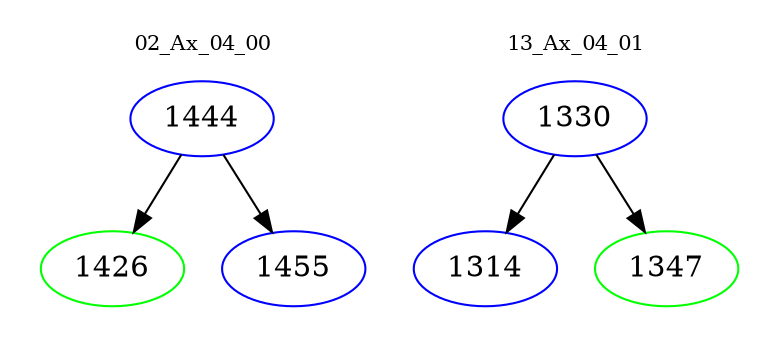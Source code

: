 digraph{
subgraph cluster_0 {
color = white
label = "02_Ax_04_00";
fontsize=10;
T0_1444 [label="1444", color="blue"]
T0_1444 -> T0_1426 [color="black"]
T0_1426 [label="1426", color="green"]
T0_1444 -> T0_1455 [color="black"]
T0_1455 [label="1455", color="blue"]
}
subgraph cluster_1 {
color = white
label = "13_Ax_04_01";
fontsize=10;
T1_1330 [label="1330", color="blue"]
T1_1330 -> T1_1314 [color="black"]
T1_1314 [label="1314", color="blue"]
T1_1330 -> T1_1347 [color="black"]
T1_1347 [label="1347", color="green"]
}
}
